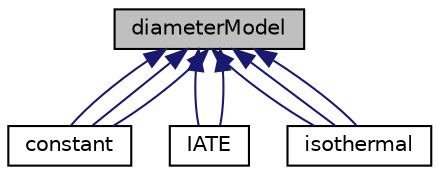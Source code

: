 digraph "diameterModel"
{
  bgcolor="transparent";
  edge [fontname="Helvetica",fontsize="10",labelfontname="Helvetica",labelfontsize="10"];
  node [fontname="Helvetica",fontsize="10",shape=record];
  Node0 [label="diameterModel",height=0.2,width=0.4,color="black", fillcolor="grey75", style="filled", fontcolor="black"];
  Node0 -> Node1 [dir="back",color="midnightblue",fontsize="10",style="solid",fontname="Helvetica"];
  Node1 [label="constant",height=0.2,width=0.4,color="black",URL="$a33133.html",tooltip="Constant dispersed-phase particle diameter model. "];
  Node0 -> Node1 [dir="back",color="midnightblue",fontsize="10",style="solid",fontname="Helvetica"];
  Node0 -> Node1 [dir="back",color="midnightblue",fontsize="10",style="solid",fontname="Helvetica"];
  Node0 -> Node2 [dir="back",color="midnightblue",fontsize="10",style="solid",fontname="Helvetica"];
  Node2 [label="IATE",height=0.2,width=0.4,color="black",URL="$a33637.html",tooltip="IATE (Interfacial Area Transport Equation) bubble diameter model. "];
  Node0 -> Node2 [dir="back",color="midnightblue",fontsize="10",style="solid",fontname="Helvetica"];
  Node0 -> Node3 [dir="back",color="midnightblue",fontsize="10",style="solid",fontname="Helvetica"];
  Node3 [label="isothermal",height=0.2,width=0.4,color="black",URL="$a33141.html",tooltip="Isothermal dispersed-phase particle diameter model. "];
  Node0 -> Node3 [dir="back",color="midnightblue",fontsize="10",style="solid",fontname="Helvetica"];
  Node0 -> Node3 [dir="back",color="midnightblue",fontsize="10",style="solid",fontname="Helvetica"];
}
